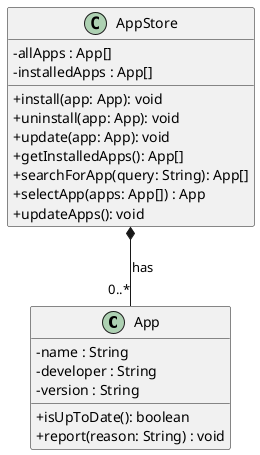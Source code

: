 @startuml

skinparam classAttributeIconSize 0

class App {
    -name : String
    -developer : String
    -version : String
    +isUpToDate(): boolean
    +report(reason: String) : void
}

class AppStore {
    -allApps : App[]
    -installedApps : App[]

    +install(app: App): void
    +uninstall(app: App): void
    +update(app: App): void
    +getInstalledApps(): App[]
    +searchForApp(query: String): App[]
    +selectApp(apps: App[]) : App
    +updateApps(): void
}

AppStore *-- "0..*" App : has

@enduml
